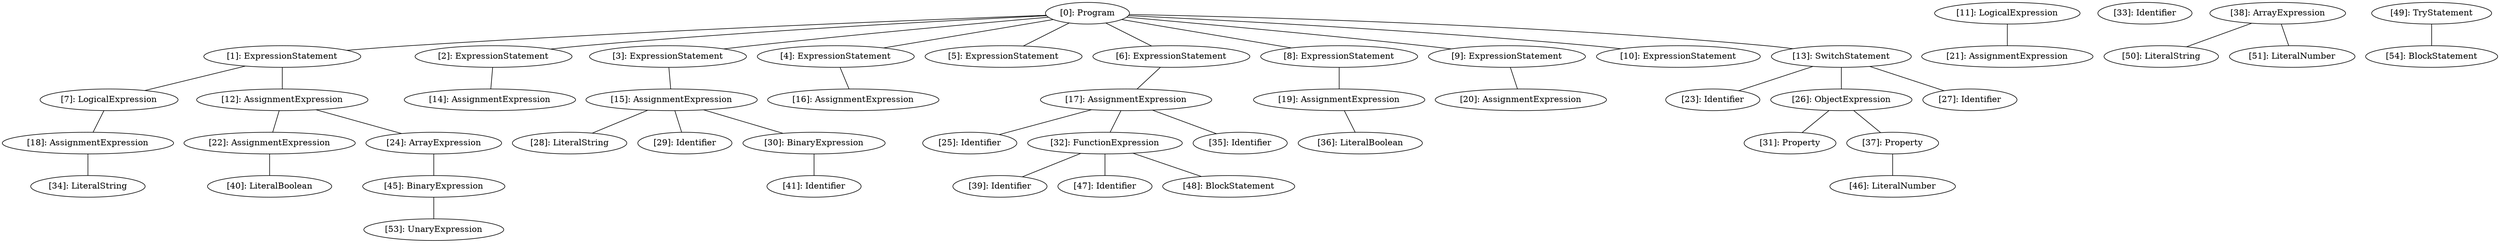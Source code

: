 // Result
graph {
	0 [label="[0]: Program"]
	1 [label="[1]: ExpressionStatement"]
	2 [label="[2]: ExpressionStatement"]
	3 [label="[3]: ExpressionStatement"]
	4 [label="[4]: ExpressionStatement"]
	5 [label="[5]: ExpressionStatement"]
	6 [label="[6]: ExpressionStatement"]
	7 [label="[7]: LogicalExpression"]
	8 [label="[8]: ExpressionStatement"]
	9 [label="[9]: ExpressionStatement"]
	10 [label="[10]: ExpressionStatement"]
	11 [label="[11]: LogicalExpression"]
	12 [label="[12]: AssignmentExpression"]
	13 [label="[13]: SwitchStatement"]
	14 [label="[14]: AssignmentExpression"]
	15 [label="[15]: AssignmentExpression"]
	16 [label="[16]: AssignmentExpression"]
	17 [label="[17]: AssignmentExpression"]
	18 [label="[18]: AssignmentExpression"]
	19 [label="[19]: AssignmentExpression"]
	20 [label="[20]: AssignmentExpression"]
	21 [label="[21]: AssignmentExpression"]
	22 [label="[22]: AssignmentExpression"]
	23 [label="[23]: Identifier"]
	24 [label="[24]: ArrayExpression"]
	25 [label="[25]: Identifier"]
	26 [label="[26]: ObjectExpression"]
	27 [label="[27]: Identifier"]
	28 [label="[28]: LiteralString"]
	29 [label="[29]: Identifier"]
	30 [label="[30]: BinaryExpression"]
	31 [label="[31]: Property"]
	32 [label="[32]: FunctionExpression"]
	33 [label="[33]: Identifier"]
	34 [label="[34]: LiteralString"]
	35 [label="[35]: Identifier"]
	36 [label="[36]: LiteralBoolean"]
	37 [label="[37]: Property"]
	38 [label="[38]: ArrayExpression"]
	39 [label="[39]: Identifier"]
	40 [label="[40]: LiteralBoolean"]
	41 [label="[41]: Identifier"]
	45 [label="[45]: BinaryExpression"]
	46 [label="[46]: LiteralNumber"]
	47 [label="[47]: Identifier"]
	48 [label="[48]: BlockStatement"]
	49 [label="[49]: TryStatement"]
	50 [label="[50]: LiteralString"]
	51 [label="[51]: LiteralNumber"]
	53 [label="[53]: UnaryExpression"]
	54 [label="[54]: BlockStatement"]
	0 -- 1
	0 -- 2
	0 -- 3
	0 -- 4
	0 -- 5
	0 -- 6
	0 -- 8
	0 -- 9
	0 -- 10
	0 -- 13
	1 -- 7
	1 -- 12
	2 -- 14
	3 -- 15
	4 -- 16
	6 -- 17
	7 -- 18
	8 -- 19
	9 -- 20
	11 -- 21
	12 -- 22
	12 -- 24
	13 -- 23
	13 -- 26
	13 -- 27
	15 -- 28
	15 -- 29
	15 -- 30
	17 -- 25
	17 -- 32
	17 -- 35
	18 -- 34
	19 -- 36
	22 -- 40
	24 -- 45
	26 -- 31
	26 -- 37
	30 -- 41
	32 -- 39
	32 -- 47
	32 -- 48
	37 -- 46
	38 -- 50
	38 -- 51
	45 -- 53
	49 -- 54
}
